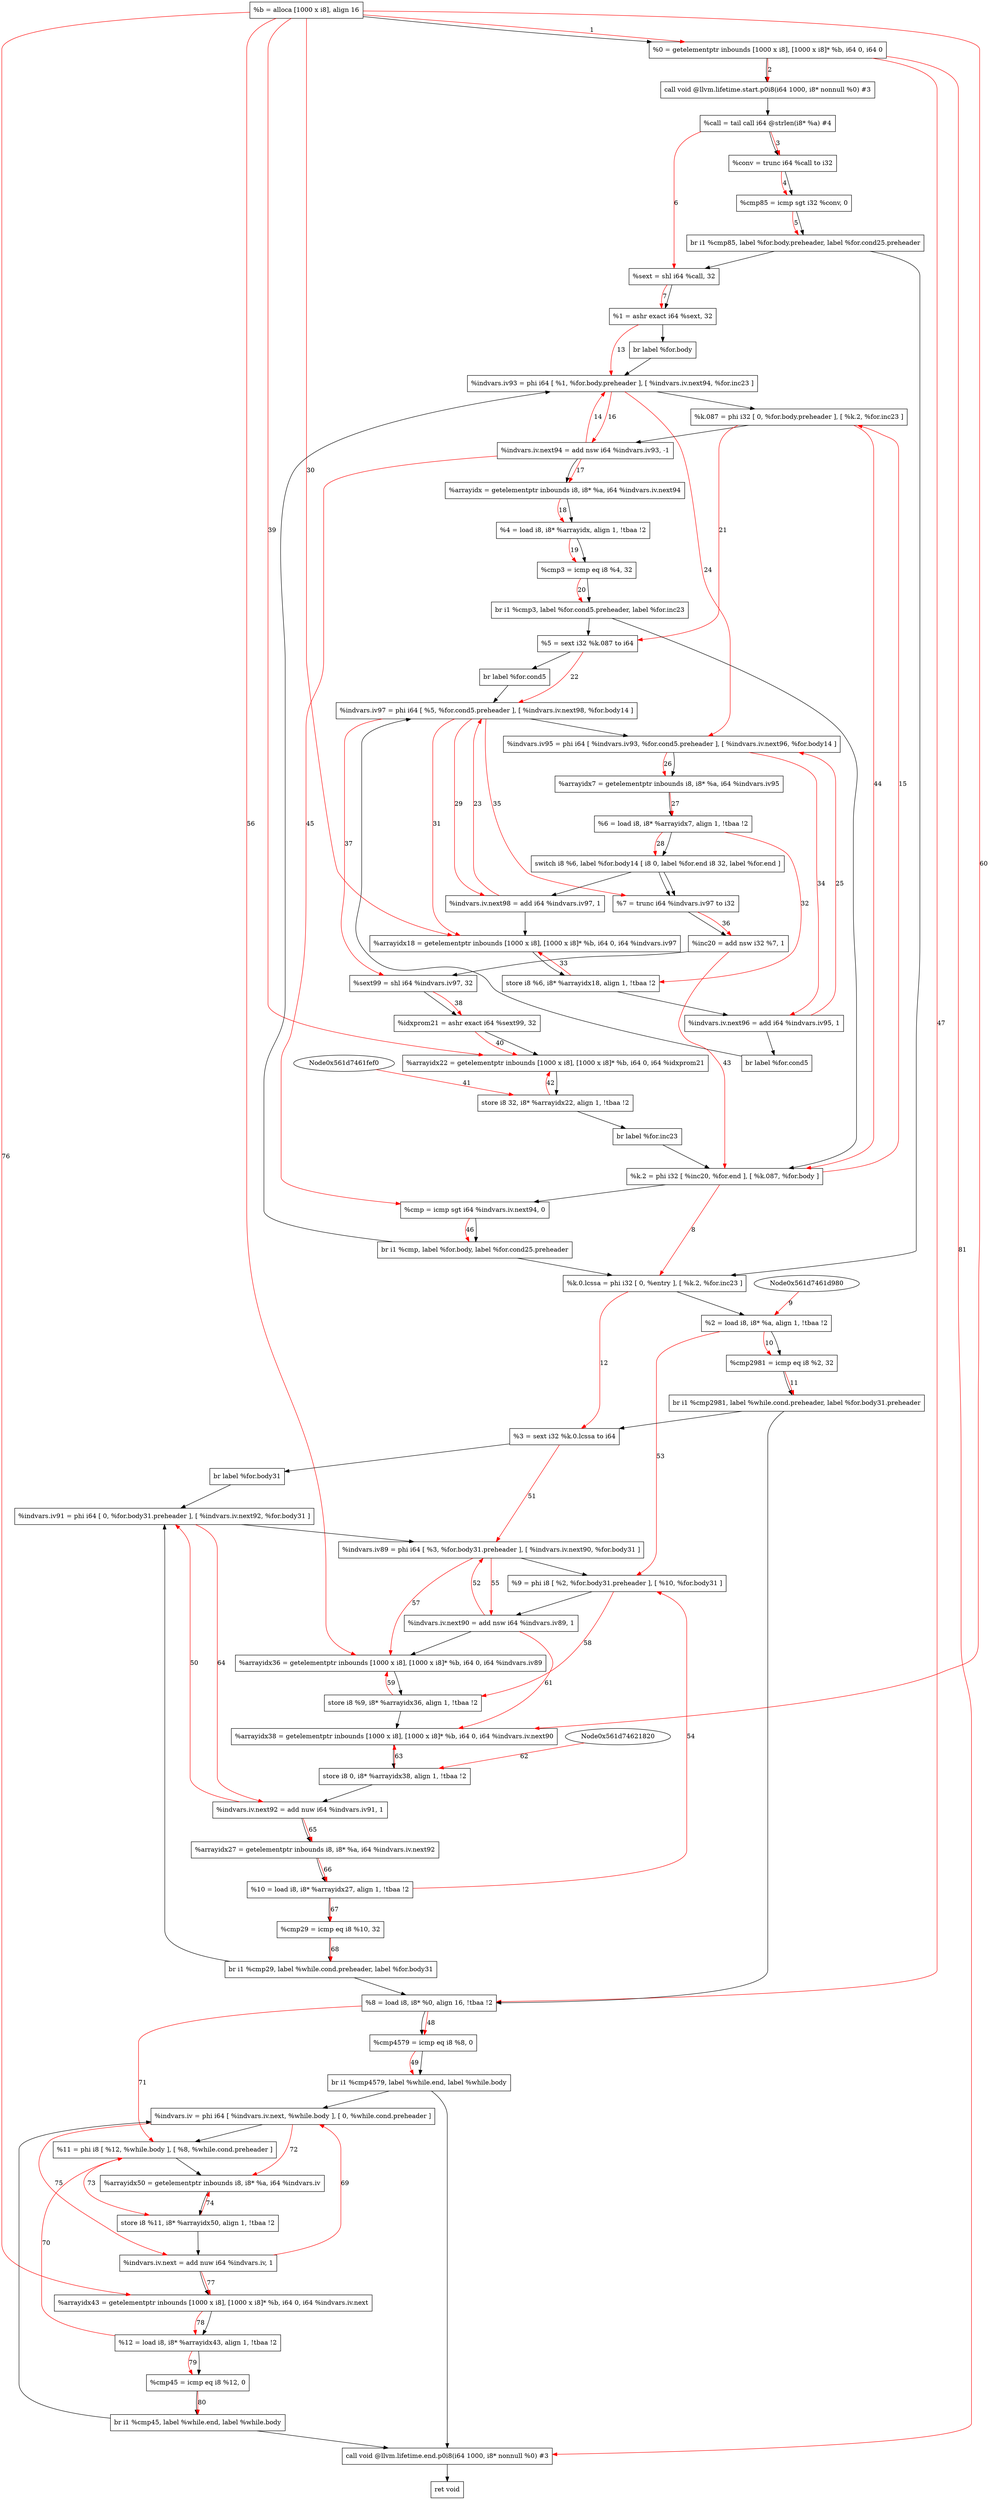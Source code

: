 digraph "CDFG for'func' function" {
	Node0x561d7461db18[shape=record, label="  %b = alloca [1000 x i8], align 16"]
	Node0x561d7461e218[shape=record, label="  %0 = getelementptr inbounds [1000 x i8], [1000 x i8]* %b, i64 0, i64 0"]
	Node0x561d7461e638[shape=record, label="  call void @llvm.lifetime.start.p0i8(i64 1000, i8* nonnull %0) #3"]
	Node0x561d7461e7b0[shape=record, label="  %call = tail call i64 @strlen(i8* %a) #4"]
	Node0x561d7461e888[shape=record, label="  %conv = trunc i64 %call to i32"]
	Node0x561d7461e950[shape=record, label="  %cmp85 = icmp sgt i32 %conv, 0"]
	Node0x561d745b1228[shape=record, label="  br i1 %cmp85, label %for.body.preheader, label %for.cond25.preheader"]
	Node0x561d7461ec40[shape=record, label="  %sext = shl i64 %call, 32"]
	Node0x561d7461ecb0[shape=record, label="  %1 = ashr exact i64 %sext, 32"]
	Node0x561d7461eda8[shape=record, label="  br label %for.body"]
	Node0x561d7461ef08[shape=record, label="  %k.0.lcssa = phi i32 [ 0, %entry ], [ %k.2, %for.inc23 ]"]
	Node0x561d7461efe8[shape=record, label="  %2 = load i8, i8* %a, align 1, !tbaa !2"]
	Node0x561d7461ff50[shape=record, label="  %cmp2981 = icmp eq i8 %2, 32"]
	Node0x561d745b1468[shape=record, label="  br i1 %cmp2981, label %while.cond.preheader, label %for.body31.preheader"]
	Node0x561d746202f8[shape=record, label="  %3 = sext i32 %k.0.lcssa to i64"]
	Node0x561d74620428[shape=record, label="  br label %for.body31"]
	Node0x561d746204d8[shape=record, label="  %indvars.iv93 = phi i64 [ %1, %for.body.preheader ], [ %indvars.iv.next94, %for.inc23 ]"]
	Node0x561d746205d8[shape=record, label="  %k.087 = phi i32 [ 0, %for.body.preheader ], [ %k.2, %for.inc23 ]"]
	Node0x561d746206c0[shape=record, label="  %indvars.iv.next94 = add nsw i64 %indvars.iv93, -1"]
	Node0x561d74620760[shape=record, label="  %arrayidx = getelementptr inbounds i8, i8* %a, i64 %indvars.iv.next94"]
	Node0x561d7461ea78[shape=record, label="  %4 = load i8, i8* %arrayidx, align 1, !tbaa !2"]
	Node0x561d74620e40[shape=record, label="  %cmp3 = icmp eq i8 %4, 32"]
	Node0x561d745b1588[shape=record, label="  br i1 %cmp3, label %for.cond5.preheader, label %for.inc23"]
	Node0x561d74620ee8[shape=record, label="  %5 = sext i32 %k.087 to i64"]
	Node0x561d74621018[shape=record, label="  br label %for.cond5"]
	Node0x561d74621178[shape=record, label="  %indvars.iv97 = phi i64 [ %5, %for.cond5.preheader ], [ %indvars.iv.next98, %for.body14 ]"]
	Node0x561d74621678[shape=record, label="  %indvars.iv95 = phi i64 [ %indvars.iv93, %for.cond5.preheader ], [ %indvars.iv.next96, %for.body14 ]"]
	Node0x561d74621740[shape=record, label="  %arrayidx7 = getelementptr inbounds i8, i8* %a, i64 %indvars.iv95"]
	Node0x561d746217d8[shape=record, label="  %6 = load i8, i8* %arrayidx7, align 1, !tbaa !2"]
	Node0x561d74621928[shape=record, label="  switch i8 %6, label %for.body14 [
    i8 0, label %for.end
    i8 32, label %for.end
  ]"]
	Node0x561d74621aa0[shape=record, label="  %indvars.iv.next98 = add i64 %indvars.iv97, 1"]
	Node0x561d74621b28[shape=record, label="  %arrayidx18 = getelementptr inbounds [1000 x i8], [1000 x i8]* %b, i64 0, i64 %indvars.iv97"]
	Node0x561d74621bb0[shape=record, label="  store i8 %6, i8* %arrayidx18, align 1, !tbaa !2"]
	Node0x561d74621c30[shape=record, label="  %indvars.iv.next96 = add i64 %indvars.iv95, 1"]
	Node0x561d74621608[shape=record, label="  br label %for.cond5"]
	Node0x561d746218d8[shape=record, label="  %7 = trunc i64 %indvars.iv97 to i32"]
	Node0x561d74621ca0[shape=record, label="  %inc20 = add nsw i32 %7, 1"]
	Node0x561d74621d10[shape=record, label="  %sext99 = shl i64 %indvars.iv97, 32"]
	Node0x561d74621d80[shape=record, label="  %idxprom21 = ashr exact i64 %sext99, 32"]
	Node0x561d74621e08[shape=record, label="  %arrayidx22 = getelementptr inbounds [1000 x i8], [1000 x i8]* %b, i64 0, i64 %idxprom21"]
	Node0x561d74621e90[shape=record, label="  store i8 32, i8* %arrayidx22, align 1, !tbaa !2"]
	Node0x561d74620fb8[shape=record, label="  br label %for.inc23"]
	Node0x561d74621ee8[shape=record, label="  %k.2 = phi i32 [ %inc20, %for.end ], [ %k.087, %for.body ]"]
	Node0x561d74621fe0[shape=record, label="  %cmp = icmp sgt i64 %indvars.iv.next94, 0"]
	Node0x561d74622088[shape=record, label="  br i1 %cmp, label %for.body, label %for.cond25.preheader"]
	Node0x561d746201f8[shape=record, label="  %8 = load i8, i8* %0, align 16, !tbaa !2"]
	Node0x561d74622190[shape=record, label="  %cmp4579 = icmp eq i8 %8, 0"]
	Node0x561d74622298[shape=record, label="  br i1 %cmp4579, label %while.end, label %while.body"]
	Node0x561d74622368[shape=record, label="  %indvars.iv91 = phi i64 [ 0, %for.body31.preheader ], [ %indvars.iv.next92, %for.body31 ]"]
	Node0x561d746224b8[shape=record, label="  %indvars.iv89 = phi i64 [ %3, %for.body31.preheader ], [ %indvars.iv.next90, %for.body31 ]"]
	Node0x561d74622e08[shape=record, label="  %9 = phi i8 [ %2, %for.body31.preheader ], [ %10, %for.body31 ]"]
	Node0x561d74622ed0[shape=record, label="  %indvars.iv.next90 = add nsw i64 %indvars.iv89, 1"]
	Node0x561d74622f58[shape=record, label="  %arrayidx36 = getelementptr inbounds [1000 x i8], [1000 x i8]* %b, i64 0, i64 %indvars.iv89"]
	Node0x561d74622fe0[shape=record, label="  store i8 %9, i8* %arrayidx36, align 1, !tbaa !2"]
	Node0x561d746230d8[shape=record, label="  %arrayidx38 = getelementptr inbounds [1000 x i8], [1000 x i8]* %b, i64 0, i64 %indvars.iv.next90"]
	Node0x561d74623160[shape=record, label="  store i8 0, i8* %arrayidx38, align 1, !tbaa !2"]
	Node0x561d746231e0[shape=record, label="  %indvars.iv.next92 = add nuw i64 %indvars.iv91, 1"]
	Node0x561d74623250[shape=record, label="  %arrayidx27 = getelementptr inbounds i8, i8* %a, i64 %indvars.iv.next92"]
	Node0x561d746203c8[shape=record, label="  %10 = load i8, i8* %arrayidx27, align 1, !tbaa !2"]
	Node0x561d746232d0[shape=record, label="  %cmp29 = icmp eq i8 %10, 32"]
	Node0x561d74623358[shape=record, label="  br i1 %cmp29, label %while.cond.preheader, label %for.body31"]
	Node0x561d746233d8[shape=record, label="  %indvars.iv = phi i64 [ %indvars.iv.next, %while.body ], [ 0, %while.cond.preheader ]"]
	Node0x561d74623af8[shape=record, label="  %11 = phi i8 [ %12, %while.body ], [ %8, %while.cond.preheader ]"]
	Node0x561d74623bc0[shape=record, label="  %arrayidx50 = getelementptr inbounds i8, i8* %a, i64 %indvars.iv"]
	Node0x561d74623c40[shape=record, label="  store i8 %11, i8* %arrayidx50, align 1, !tbaa !2"]
	Node0x561d74623cc0[shape=record, label="  %indvars.iv.next = add nuw i64 %indvars.iv, 1"]
	Node0x561d74623d48[shape=record, label="  %arrayidx43 = getelementptr inbounds [1000 x i8], [1000 x i8]* %b, i64 0, i64 %indvars.iv.next"]
	Node0x561d7461eeb8[shape=record, label="  %12 = load i8, i8* %arrayidx43, align 1, !tbaa !2"]
	Node0x561d74623dd0[shape=record, label="  %cmp45 = icmp eq i8 %12, 0"]
	Node0x561d74623e58[shape=record, label="  br i1 %cmp45, label %while.end, label %while.body"]
	Node0x561d74624008[shape=record, label="  call void @llvm.lifetime.end.p0i8(i64 1000, i8* nonnull %0) #3"]
	Node0x561d74622dc0[shape=record, label="  ret void"]
	Node0x561d7461db18 -> Node0x561d7461e218
	Node0x561d7461e218 -> Node0x561d7461e638
	Node0x561d7461e638 -> Node0x561d7461e7b0
	Node0x561d7461e7b0 -> Node0x561d7461e888
	Node0x561d7461e888 -> Node0x561d7461e950
	Node0x561d7461e950 -> Node0x561d745b1228
	Node0x561d745b1228 -> Node0x561d7461ec40
	Node0x561d745b1228 -> Node0x561d7461ef08
	Node0x561d7461ec40 -> Node0x561d7461ecb0
	Node0x561d7461ecb0 -> Node0x561d7461eda8
	Node0x561d7461eda8 -> Node0x561d746204d8
	Node0x561d7461ef08 -> Node0x561d7461efe8
	Node0x561d7461efe8 -> Node0x561d7461ff50
	Node0x561d7461ff50 -> Node0x561d745b1468
	Node0x561d745b1468 -> Node0x561d746201f8
	Node0x561d745b1468 -> Node0x561d746202f8
	Node0x561d746202f8 -> Node0x561d74620428
	Node0x561d74620428 -> Node0x561d74622368
	Node0x561d746204d8 -> Node0x561d746205d8
	Node0x561d746205d8 -> Node0x561d746206c0
	Node0x561d746206c0 -> Node0x561d74620760
	Node0x561d74620760 -> Node0x561d7461ea78
	Node0x561d7461ea78 -> Node0x561d74620e40
	Node0x561d74620e40 -> Node0x561d745b1588
	Node0x561d745b1588 -> Node0x561d74620ee8
	Node0x561d745b1588 -> Node0x561d74621ee8
	Node0x561d74620ee8 -> Node0x561d74621018
	Node0x561d74621018 -> Node0x561d74621178
	Node0x561d74621178 -> Node0x561d74621678
	Node0x561d74621678 -> Node0x561d74621740
	Node0x561d74621740 -> Node0x561d746217d8
	Node0x561d746217d8 -> Node0x561d74621928
	Node0x561d74621928 -> Node0x561d74621aa0
	Node0x561d74621928 -> Node0x561d746218d8
	Node0x561d74621928 -> Node0x561d746218d8
	Node0x561d74621aa0 -> Node0x561d74621b28
	Node0x561d74621b28 -> Node0x561d74621bb0
	Node0x561d74621bb0 -> Node0x561d74621c30
	Node0x561d74621c30 -> Node0x561d74621608
	Node0x561d74621608 -> Node0x561d74621178
	Node0x561d746218d8 -> Node0x561d74621ca0
	Node0x561d74621ca0 -> Node0x561d74621d10
	Node0x561d74621d10 -> Node0x561d74621d80
	Node0x561d74621d80 -> Node0x561d74621e08
	Node0x561d74621e08 -> Node0x561d74621e90
	Node0x561d74621e90 -> Node0x561d74620fb8
	Node0x561d74620fb8 -> Node0x561d74621ee8
	Node0x561d74621ee8 -> Node0x561d74621fe0
	Node0x561d74621fe0 -> Node0x561d74622088
	Node0x561d74622088 -> Node0x561d746204d8
	Node0x561d74622088 -> Node0x561d7461ef08
	Node0x561d746201f8 -> Node0x561d74622190
	Node0x561d74622190 -> Node0x561d74622298
	Node0x561d74622298 -> Node0x561d74624008
	Node0x561d74622298 -> Node0x561d746233d8
	Node0x561d74622368 -> Node0x561d746224b8
	Node0x561d746224b8 -> Node0x561d74622e08
	Node0x561d74622e08 -> Node0x561d74622ed0
	Node0x561d74622ed0 -> Node0x561d74622f58
	Node0x561d74622f58 -> Node0x561d74622fe0
	Node0x561d74622fe0 -> Node0x561d746230d8
	Node0x561d746230d8 -> Node0x561d74623160
	Node0x561d74623160 -> Node0x561d746231e0
	Node0x561d746231e0 -> Node0x561d74623250
	Node0x561d74623250 -> Node0x561d746203c8
	Node0x561d746203c8 -> Node0x561d746232d0
	Node0x561d746232d0 -> Node0x561d74623358
	Node0x561d74623358 -> Node0x561d746201f8
	Node0x561d74623358 -> Node0x561d74622368
	Node0x561d746233d8 -> Node0x561d74623af8
	Node0x561d74623af8 -> Node0x561d74623bc0
	Node0x561d74623bc0 -> Node0x561d74623c40
	Node0x561d74623c40 -> Node0x561d74623cc0
	Node0x561d74623cc0 -> Node0x561d74623d48
	Node0x561d74623d48 -> Node0x561d7461eeb8
	Node0x561d7461eeb8 -> Node0x561d74623dd0
	Node0x561d74623dd0 -> Node0x561d74623e58
	Node0x561d74623e58 -> Node0x561d74624008
	Node0x561d74623e58 -> Node0x561d746233d8
	Node0x561d74624008 -> Node0x561d74622dc0
edge [color=red]
	Node0x561d7461db18 -> Node0x561d7461e218[label="1"]
	Node0x561d7461e218 -> Node0x561d7461e638[label="2"]
	Node0x561d7461e7b0 -> Node0x561d7461e888[label="3"]
	Node0x561d7461e888 -> Node0x561d7461e950[label="4"]
	Node0x561d7461e950 -> Node0x561d745b1228[label="5"]
	Node0x561d7461e7b0 -> Node0x561d7461ec40[label="6"]
	Node0x561d7461ec40 -> Node0x561d7461ecb0[label="7"]
	Node0x561d74621ee8 -> Node0x561d7461ef08[label="8"]
	Node0x561d7461d980 -> Node0x561d7461efe8[label="9"]
	Node0x561d7461efe8 -> Node0x561d7461ff50[label="10"]
	Node0x561d7461ff50 -> Node0x561d745b1468[label="11"]
	Node0x561d7461ef08 -> Node0x561d746202f8[label="12"]
	Node0x561d7461ecb0 -> Node0x561d746204d8[label="13"]
	Node0x561d746206c0 -> Node0x561d746204d8[label="14"]
	Node0x561d74621ee8 -> Node0x561d746205d8[label="15"]
	Node0x561d746204d8 -> Node0x561d746206c0[label="16"]
	Node0x561d746206c0 -> Node0x561d74620760[label="17"]
	Node0x561d74620760 -> Node0x561d7461ea78[label="18"]
	Node0x561d7461ea78 -> Node0x561d74620e40[label="19"]
	Node0x561d74620e40 -> Node0x561d745b1588[label="20"]
	Node0x561d746205d8 -> Node0x561d74620ee8[label="21"]
	Node0x561d74620ee8 -> Node0x561d74621178[label="22"]
	Node0x561d74621aa0 -> Node0x561d74621178[label="23"]
	Node0x561d746204d8 -> Node0x561d74621678[label="24"]
	Node0x561d74621c30 -> Node0x561d74621678[label="25"]
	Node0x561d74621678 -> Node0x561d74621740[label="26"]
	Node0x561d74621740 -> Node0x561d746217d8[label="27"]
	Node0x561d746217d8 -> Node0x561d74621928[label="28"]
	Node0x561d74621178 -> Node0x561d74621aa0[label="29"]
	Node0x561d7461db18 -> Node0x561d74621b28[label="30"]
	Node0x561d74621178 -> Node0x561d74621b28[label="31"]
	Node0x561d746217d8 -> Node0x561d74621bb0[label="32"]
	Node0x561d74621bb0 -> Node0x561d74621b28[label="33"]
	Node0x561d74621678 -> Node0x561d74621c30[label="34"]
	Node0x561d74621178 -> Node0x561d746218d8[label="35"]
	Node0x561d746218d8 -> Node0x561d74621ca0[label="36"]
	Node0x561d74621178 -> Node0x561d74621d10[label="37"]
	Node0x561d74621d10 -> Node0x561d74621d80[label="38"]
	Node0x561d7461db18 -> Node0x561d74621e08[label="39"]
	Node0x561d74621d80 -> Node0x561d74621e08[label="40"]
	Node0x561d7461fef0 -> Node0x561d74621e90[label="41"]
	Node0x561d74621e90 -> Node0x561d74621e08[label="42"]
	Node0x561d74621ca0 -> Node0x561d74621ee8[label="43"]
	Node0x561d746205d8 -> Node0x561d74621ee8[label="44"]
	Node0x561d746206c0 -> Node0x561d74621fe0[label="45"]
	Node0x561d74621fe0 -> Node0x561d74622088[label="46"]
	Node0x561d7461e218 -> Node0x561d746201f8[label="47"]
	Node0x561d746201f8 -> Node0x561d74622190[label="48"]
	Node0x561d74622190 -> Node0x561d74622298[label="49"]
	Node0x561d746231e0 -> Node0x561d74622368[label="50"]
	Node0x561d746202f8 -> Node0x561d746224b8[label="51"]
	Node0x561d74622ed0 -> Node0x561d746224b8[label="52"]
	Node0x561d7461efe8 -> Node0x561d74622e08[label="53"]
	Node0x561d746203c8 -> Node0x561d74622e08[label="54"]
	Node0x561d746224b8 -> Node0x561d74622ed0[label="55"]
	Node0x561d7461db18 -> Node0x561d74622f58[label="56"]
	Node0x561d746224b8 -> Node0x561d74622f58[label="57"]
	Node0x561d74622e08 -> Node0x561d74622fe0[label="58"]
	Node0x561d74622fe0 -> Node0x561d74622f58[label="59"]
	Node0x561d7461db18 -> Node0x561d746230d8[label="60"]
	Node0x561d74622ed0 -> Node0x561d746230d8[label="61"]
	Node0x561d74621820 -> Node0x561d74623160[label="62"]
	Node0x561d74623160 -> Node0x561d746230d8[label="63"]
	Node0x561d74622368 -> Node0x561d746231e0[label="64"]
	Node0x561d746231e0 -> Node0x561d74623250[label="65"]
	Node0x561d74623250 -> Node0x561d746203c8[label="66"]
	Node0x561d746203c8 -> Node0x561d746232d0[label="67"]
	Node0x561d746232d0 -> Node0x561d74623358[label="68"]
	Node0x561d74623cc0 -> Node0x561d746233d8[label="69"]
	Node0x561d7461eeb8 -> Node0x561d74623af8[label="70"]
	Node0x561d746201f8 -> Node0x561d74623af8[label="71"]
	Node0x561d746233d8 -> Node0x561d74623bc0[label="72"]
	Node0x561d74623af8 -> Node0x561d74623c40[label="73"]
	Node0x561d74623c40 -> Node0x561d74623bc0[label="74"]
	Node0x561d746233d8 -> Node0x561d74623cc0[label="75"]
	Node0x561d7461db18 -> Node0x561d74623d48[label="76"]
	Node0x561d74623cc0 -> Node0x561d74623d48[label="77"]
	Node0x561d74623d48 -> Node0x561d7461eeb8[label="78"]
	Node0x561d7461eeb8 -> Node0x561d74623dd0[label="79"]
	Node0x561d74623dd0 -> Node0x561d74623e58[label="80"]
	Node0x561d7461e218 -> Node0x561d74624008[label="81"]
}
